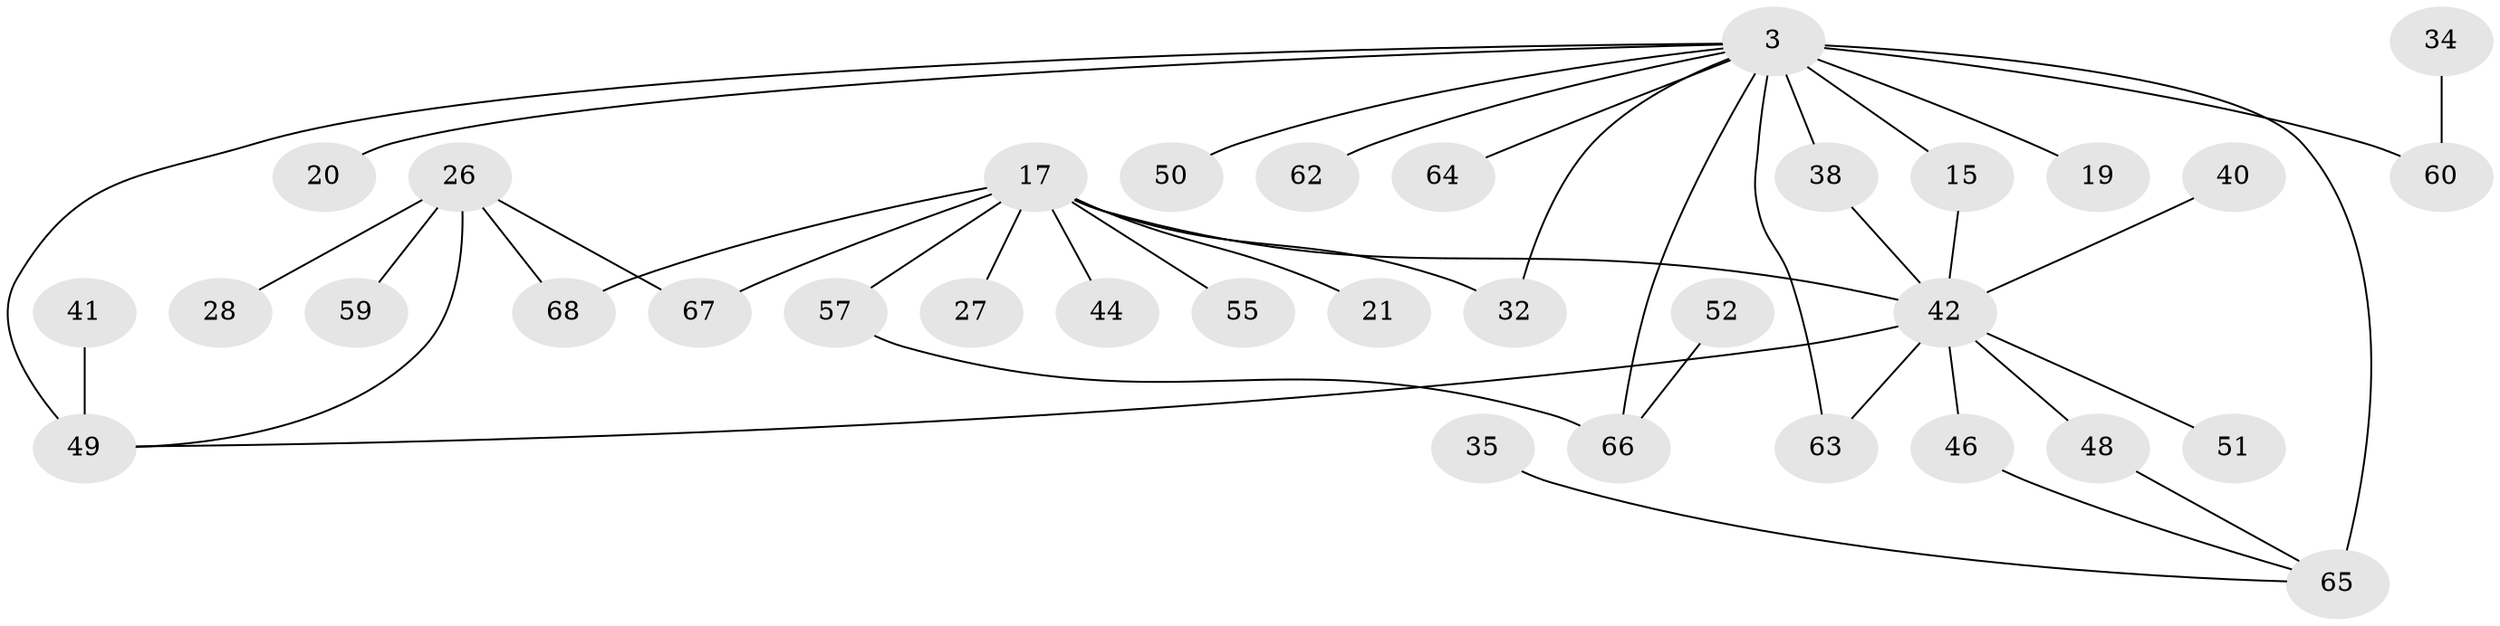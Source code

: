 // original degree distribution, {3: 0.16176470588235295, 15: 0.014705882352941176, 14: 0.014705882352941176, 5: 0.07352941176470588, 2: 0.17647058823529413, 4: 0.07352941176470588, 1: 0.4411764705882353, 6: 0.014705882352941176, 10: 0.014705882352941176, 7: 0.014705882352941176}
// Generated by graph-tools (version 1.1) at 2025/47/03/09/25 04:47:54]
// undirected, 34 vertices, 42 edges
graph export_dot {
graph [start="1"]
  node [color=gray90,style=filled];
  3 [super="+2"];
  15 [super="+6"];
  17;
  19;
  20;
  21;
  26 [super="+9"];
  27;
  28;
  32 [super="+12"];
  34;
  35;
  38 [super="+25"];
  40;
  41;
  42 [super="+23"];
  44;
  46;
  48 [super="+30"];
  49 [super="+43+33"];
  50;
  51;
  52;
  55;
  57 [super="+47"];
  59;
  60 [super="+10"];
  62;
  63 [super="+56"];
  64 [super="+4+13"];
  65 [super="+29+45+18"];
  66 [super="+5+61"];
  67 [super="+58"];
  68 [super="+53+54"];
  3 -- 15 [weight=3];
  3 -- 20;
  3 -- 50;
  3 -- 60 [weight=3];
  3 -- 62;
  3 -- 49 [weight=3];
  3 -- 19;
  3 -- 63 [weight=3];
  3 -- 65 [weight=5];
  3 -- 64;
  3 -- 66 [weight=2];
  3 -- 32;
  3 -- 38;
  15 -- 42;
  17 -- 21;
  17 -- 27;
  17 -- 42 [weight=2];
  17 -- 44;
  17 -- 55;
  17 -- 32;
  17 -- 67;
  17 -- 57;
  17 -- 68;
  26 -- 59;
  26 -- 28;
  26 -- 67;
  26 -- 49 [weight=2];
  26 -- 68;
  34 -- 60;
  35 -- 65;
  38 -- 42;
  40 -- 42;
  41 -- 49;
  42 -- 51;
  42 -- 46;
  42 -- 63;
  42 -- 48;
  42 -- 49;
  46 -- 65;
  48 -- 65;
  52 -- 66;
  57 -- 66;
}
